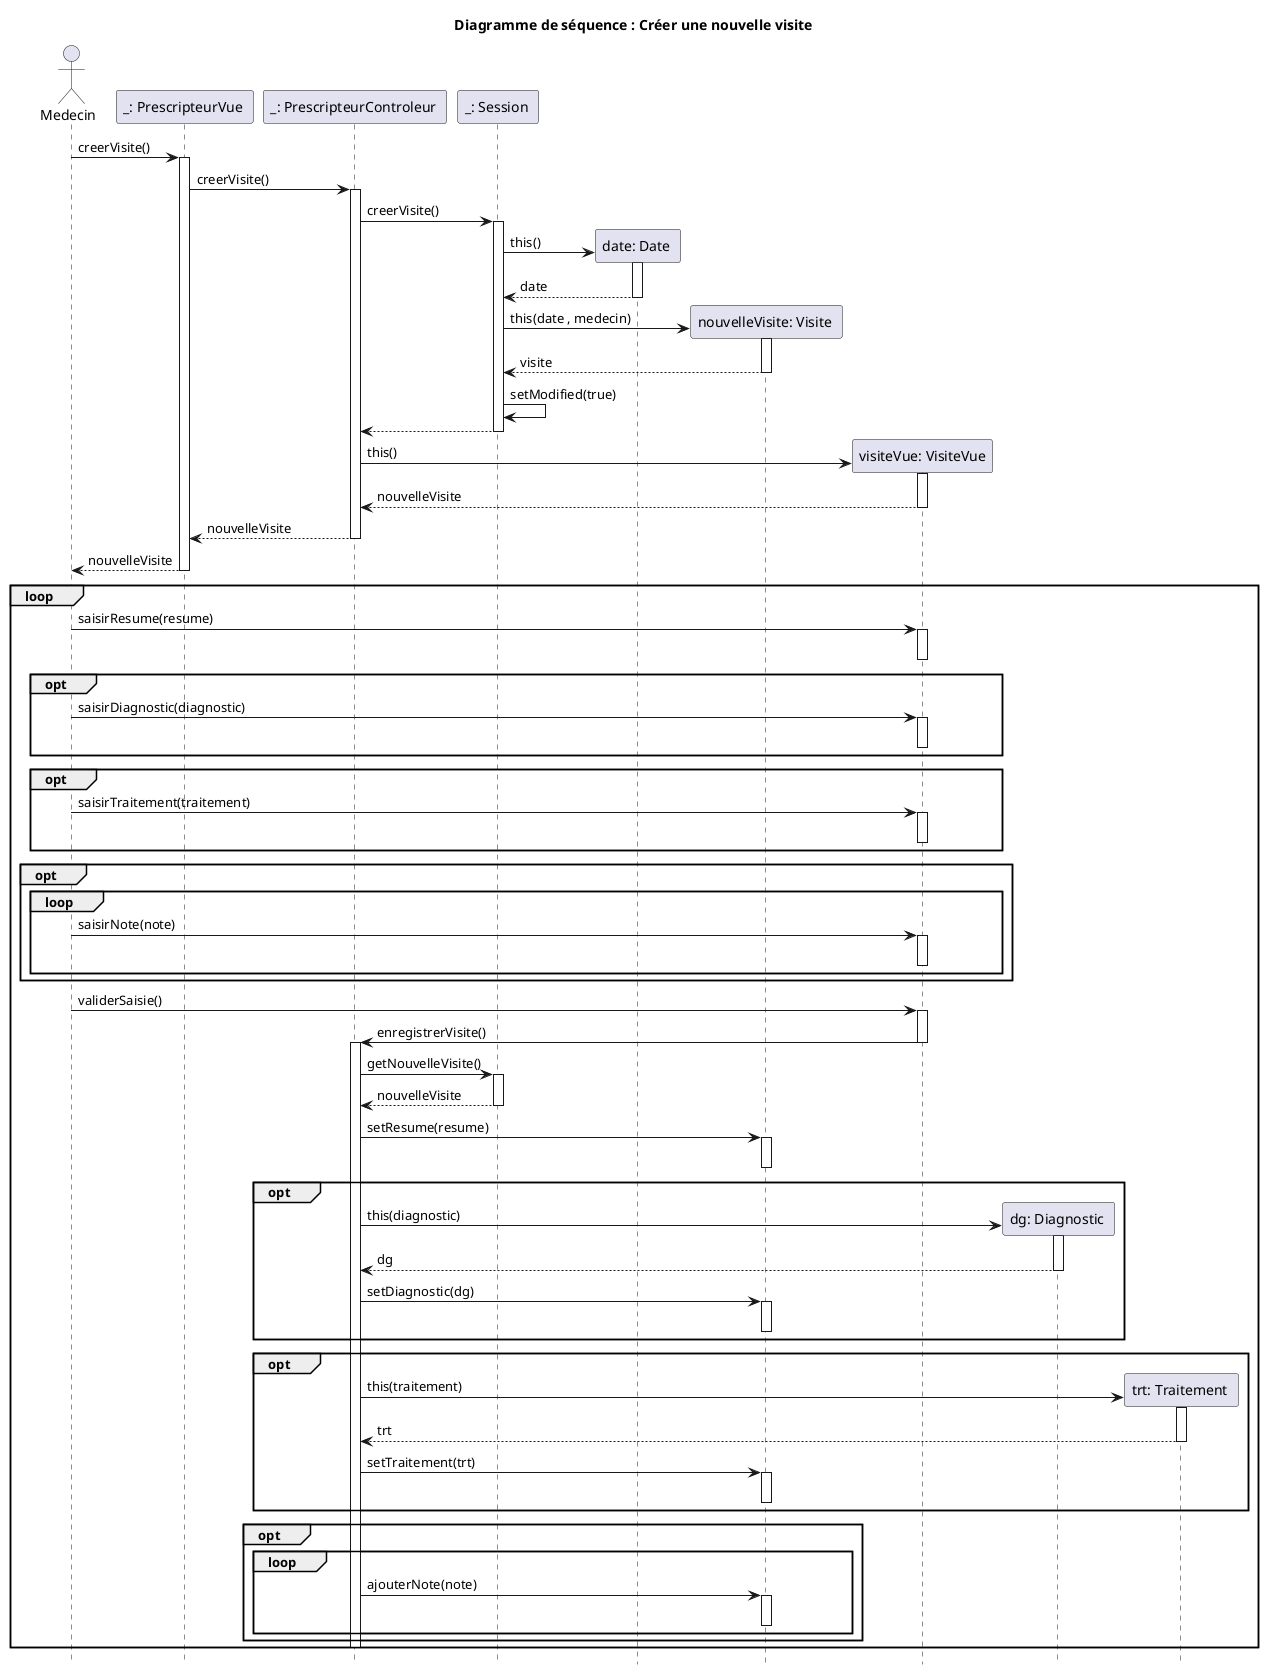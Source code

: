 @startuml

title Diagramme de séquence : Créer une nouvelle visite
hide footbox

actor "Medecin" as med

participant "_: PrescripteurVue " as pv
med -> pv : creerVisite()
activate pv

participant "_: PrescripteurControleur " as pc
pv -> pc : creerVisite()
activate pc
    participant "_: Session " as ssn
    pc -> ssn : creerVisite()
    activate ssn
        create participant "date: Date " as dt
        ssn -> dt : this()
        activate dt
        dt --> ssn : date
        deactivate dt 

        create participant "nouvelleVisite: Visite " as v
        ssn -> v : this(date , medecin)
        activate v
        v --> ssn : visite
        deactivate v
        ssn -> ssn : setModified(true)
        ssn --> pc
    deactivate ssn 
    
    create participant "visiteVue: VisiteVue" as nvf
    pc -> nvf: this()
    activate nvf
    nvf --> pc : nouvelleVisite
    deactivate nvf
pc --> pv : nouvelleVisite
deactivate pc
pv --> med : nouvelleVisite
deactivate pv

loop

med -> nvf : saisirResume(resume)
activate nvf
deactivate nvf

opt
med -> nvf : saisirDiagnostic(diagnostic)
activate nvf
deactivate nvf
end

opt
med -> nvf : saisirTraitement(traitement)
activate nvf
deactivate nvf
end

opt
loop
med -> nvf : saisirNote(note)
activate nvf
deactivate nvf
end
end

med -> nvf : validerSaisie()
activate nvf
nvf -> pc : enregistrerVisite()
deactivate nvf
activate pc
pc -> ssn : getNouvelleVisite()
    activate ssn
    ssn --> pc : nouvelleVisite
    deactivate ssn 
pc -> v : setResume(resume)
activate v 
deactivate v

opt
create participant "dg: Diagnostic " as dg
    pc -> dg : this(diagnostic)
    activate dg
    dg --> pc : dg
    deactivate dg  
pc -> v : setDiagnostic(dg)
activate v 
deactivate v
end

opt
create participant "trt: Traitement " as trt
    pc -> trt : this(traitement)
    activate trt
    trt --> pc : trt
    deactivate trt 
pc -> v : setTraitement(trt)
activate v 
deactivate v
end

opt
loop
pc -> v : ajouterNote(note)
activate v 
deactivate v
end
end
deactivate pc

end

@enduml
